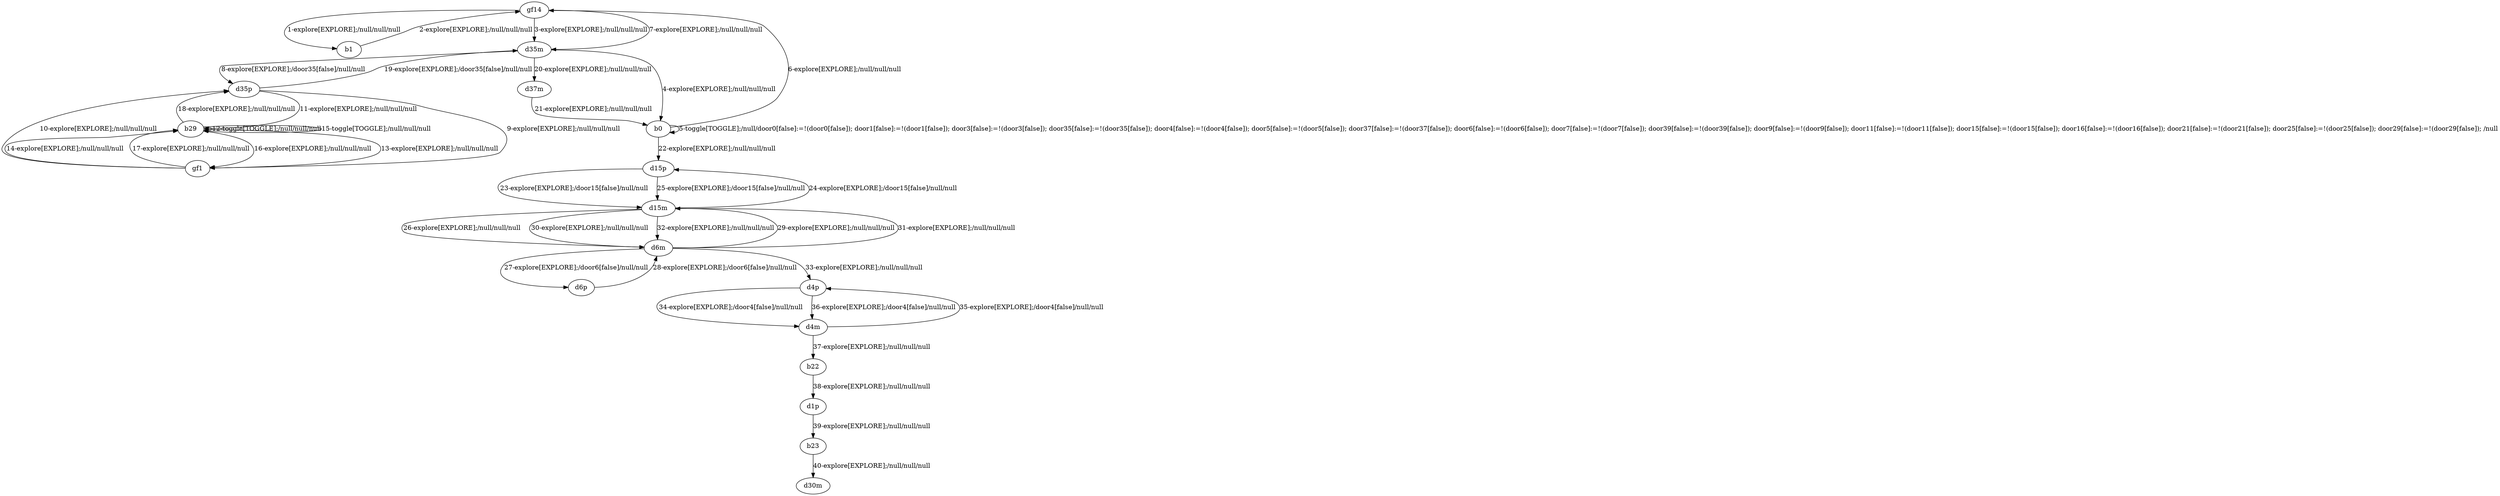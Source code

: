 # Total number of goals covered by this test: 1
# d6p --> d6m

digraph g {
"gf14" -> "b1" [label = "1-explore[EXPLORE];/null/null/null"];
"b1" -> "gf14" [label = "2-explore[EXPLORE];/null/null/null"];
"gf14" -> "d35m" [label = "3-explore[EXPLORE];/null/null/null"];
"d35m" -> "b0" [label = "4-explore[EXPLORE];/null/null/null"];
"b0" -> "b0" [label = "5-toggle[TOGGLE];/null/door0[false]:=!(door0[false]); door1[false]:=!(door1[false]); door3[false]:=!(door3[false]); door35[false]:=!(door35[false]); door4[false]:=!(door4[false]); door5[false]:=!(door5[false]); door37[false]:=!(door37[false]); door6[false]:=!(door6[false]); door7[false]:=!(door7[false]); door39[false]:=!(door39[false]); door9[false]:=!(door9[false]); door11[false]:=!(door11[false]); door15[false]:=!(door15[false]); door16[false]:=!(door16[false]); door21[false]:=!(door21[false]); door25[false]:=!(door25[false]); door29[false]:=!(door29[false]); /null"];
"b0" -> "gf14" [label = "6-explore[EXPLORE];/null/null/null"];
"gf14" -> "d35m" [label = "7-explore[EXPLORE];/null/null/null"];
"d35m" -> "d35p" [label = "8-explore[EXPLORE];/door35[false]/null/null"];
"d35p" -> "gf1" [label = "9-explore[EXPLORE];/null/null/null"];
"gf1" -> "d35p" [label = "10-explore[EXPLORE];/null/null/null"];
"d35p" -> "b29" [label = "11-explore[EXPLORE];/null/null/null"];
"b29" -> "b29" [label = "12-toggle[TOGGLE];/null/null/null"];
"b29" -> "gf1" [label = "13-explore[EXPLORE];/null/null/null"];
"gf1" -> "b29" [label = "14-explore[EXPLORE];/null/null/null"];
"b29" -> "b29" [label = "15-toggle[TOGGLE];/null/null/null"];
"b29" -> "gf1" [label = "16-explore[EXPLORE];/null/null/null"];
"gf1" -> "b29" [label = "17-explore[EXPLORE];/null/null/null"];
"b29" -> "d35p" [label = "18-explore[EXPLORE];/null/null/null"];
"d35p" -> "d35m" [label = "19-explore[EXPLORE];/door35[false]/null/null"];
"d35m" -> "d37m" [label = "20-explore[EXPLORE];/null/null/null"];
"d37m" -> "b0" [label = "21-explore[EXPLORE];/null/null/null"];
"b0" -> "d15p" [label = "22-explore[EXPLORE];/null/null/null"];
"d15p" -> "d15m" [label = "23-explore[EXPLORE];/door15[false]/null/null"];
"d15m" -> "d15p" [label = "24-explore[EXPLORE];/door15[false]/null/null"];
"d15p" -> "d15m" [label = "25-explore[EXPLORE];/door15[false]/null/null"];
"d15m" -> "d6m" [label = "26-explore[EXPLORE];/null/null/null"];
"d6m" -> "d6p" [label = "27-explore[EXPLORE];/door6[false]/null/null"];
"d6p" -> "d6m" [label = "28-explore[EXPLORE];/door6[false]/null/null"];
"d6m" -> "d15m" [label = "29-explore[EXPLORE];/null/null/null"];
"d15m" -> "d6m" [label = "30-explore[EXPLORE];/null/null/null"];
"d6m" -> "d15m" [label = "31-explore[EXPLORE];/null/null/null"];
"d15m" -> "d6m" [label = "32-explore[EXPLORE];/null/null/null"];
"d6m" -> "d4p" [label = "33-explore[EXPLORE];/null/null/null"];
"d4p" -> "d4m" [label = "34-explore[EXPLORE];/door4[false]/null/null"];
"d4m" -> "d4p" [label = "35-explore[EXPLORE];/door4[false]/null/null"];
"d4p" -> "d4m" [label = "36-explore[EXPLORE];/door4[false]/null/null"];
"d4m" -> "b22" [label = "37-explore[EXPLORE];/null/null/null"];
"b22" -> "d1p" [label = "38-explore[EXPLORE];/null/null/null"];
"d1p" -> "b23" [label = "39-explore[EXPLORE];/null/null/null"];
"b23" -> "d30m" [label = "40-explore[EXPLORE];/null/null/null"];
}